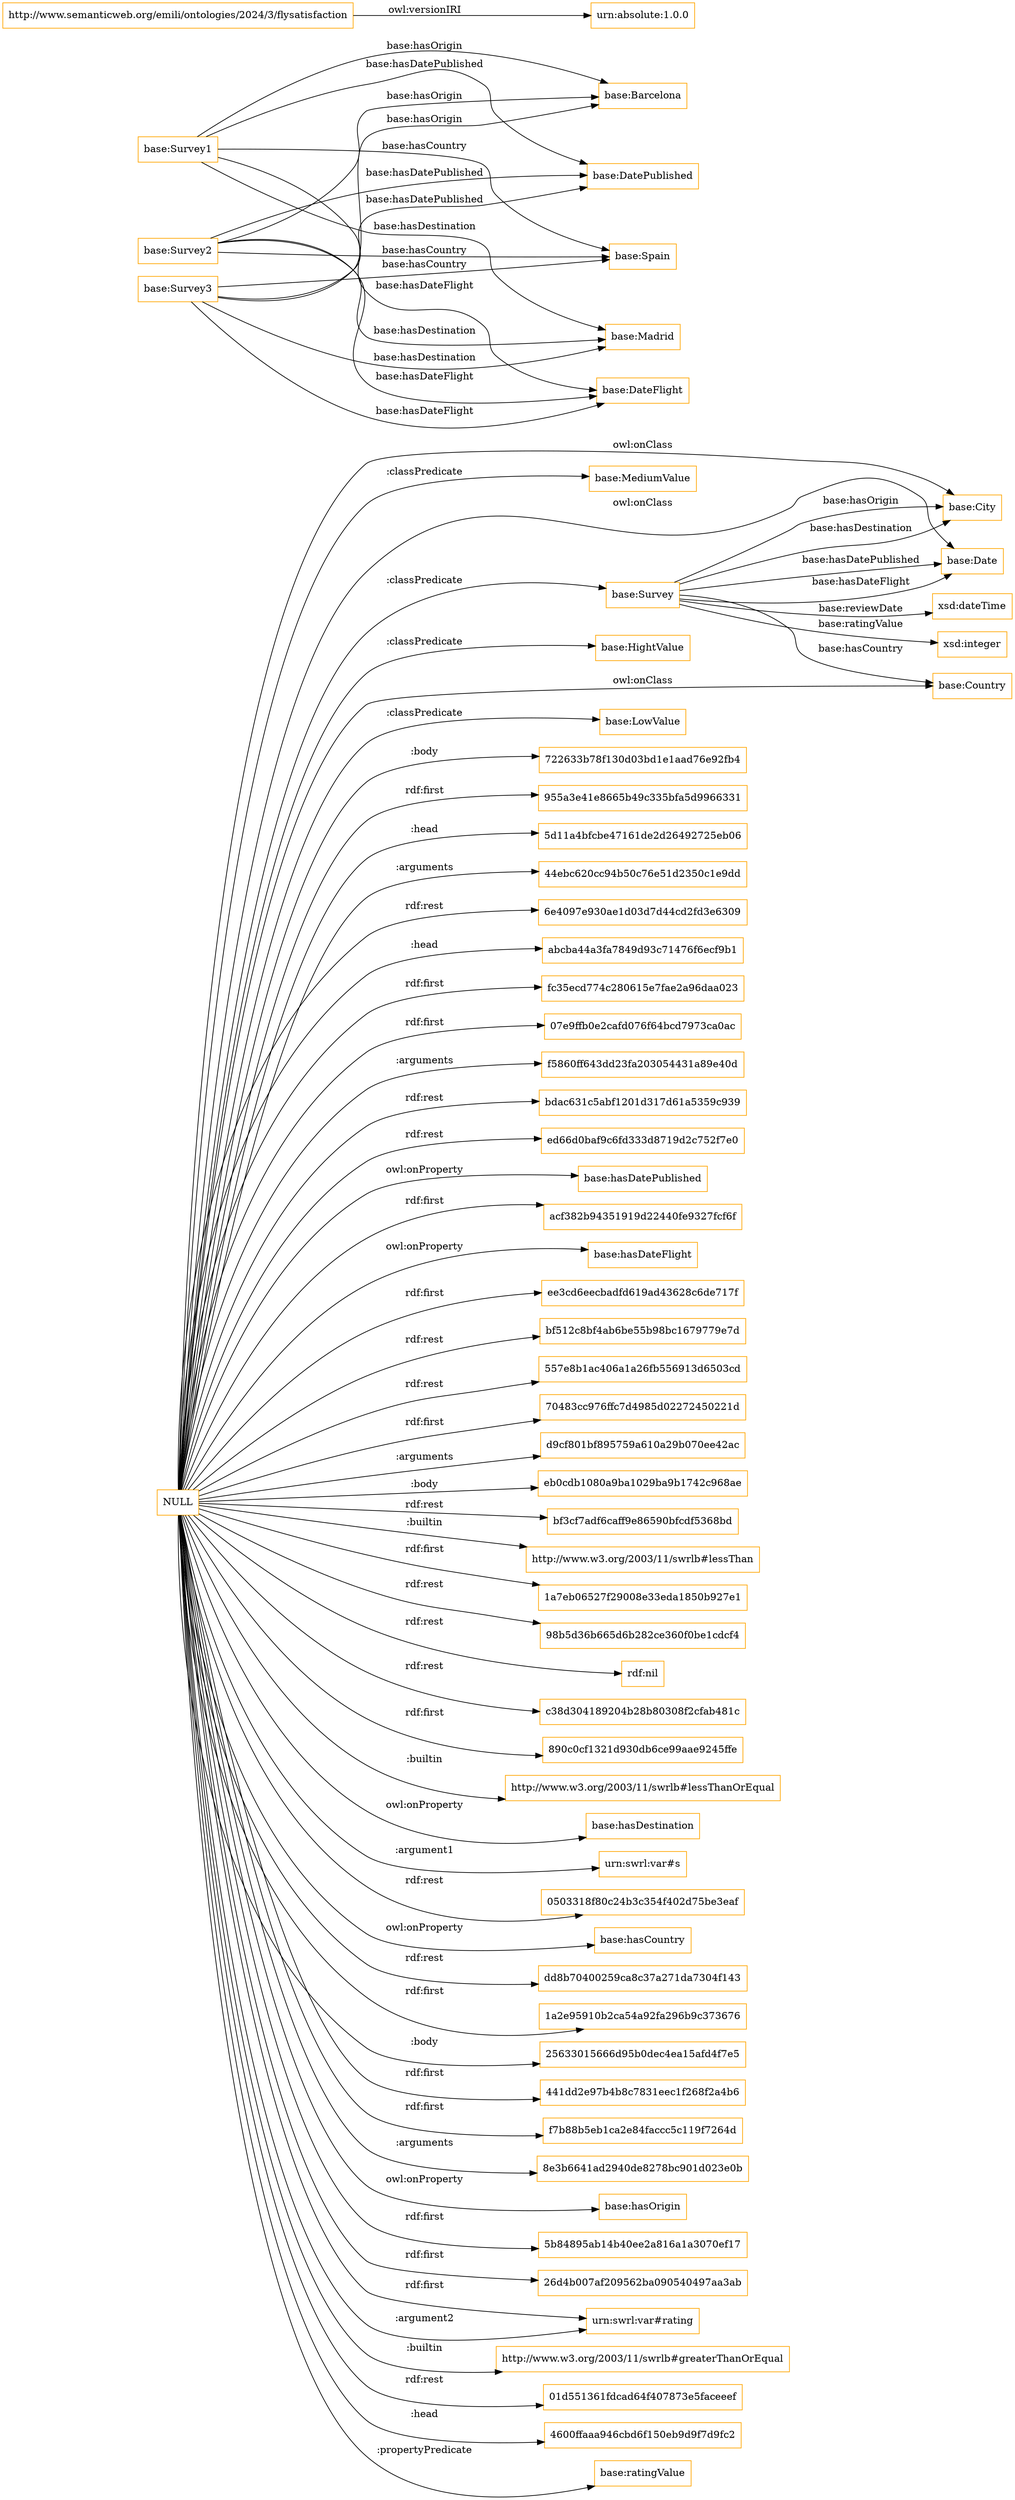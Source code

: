 digraph ar2dtool_diagram { 
rankdir=LR;
size="1501"
node [shape = rectangle, color="orange"]; "base:Date" "base:MediumValue" "base:City" "base:Survey" "base:HightValue" "base:Country" "base:LowValue" ; /*classes style*/
	"base:Survey1" -> "base:Barcelona" [ label = "base:hasOrigin" ];
	"base:Survey1" -> "base:Madrid" [ label = "base:hasDestination" ];
	"base:Survey1" -> "base:DatePublished" [ label = "base:hasDatePublished" ];
	"base:Survey1" -> "base:DateFlight" [ label = "base:hasDateFlight" ];
	"base:Survey1" -> "base:Spain" [ label = "base:hasCountry" ];
	"http://www.semanticweb.org/emili/ontologies/2024/3/flysatisfaction" -> "urn:absolute:1.0.0" [ label = "owl:versionIRI" ];
	"base:Survey2" -> "base:Barcelona" [ label = "base:hasOrigin" ];
	"base:Survey2" -> "base:Madrid" [ label = "base:hasDestination" ];
	"base:Survey2" -> "base:DatePublished" [ label = "base:hasDatePublished" ];
	"base:Survey2" -> "base:DateFlight" [ label = "base:hasDateFlight" ];
	"base:Survey2" -> "base:Spain" [ label = "base:hasCountry" ];
	"NULL" -> "722633b78f130d03bd1e1aad76e92fb4" [ label = ":body" ];
	"NULL" -> "955a3e41e8665b49c335bfa5d9966331" [ label = "rdf:first" ];
	"NULL" -> "5d11a4bfcbe47161de2d26492725eb06" [ label = ":head" ];
	"NULL" -> "44ebc620cc94b50c76e51d2350c1e9dd" [ label = ":arguments" ];
	"NULL" -> "base:Date" [ label = "owl:onClass" ];
	"NULL" -> "6e4097e930ae1d03d7d44cd2fd3e6309" [ label = "rdf:rest" ];
	"NULL" -> "abcba44a3fa7849d93c71476f6ecf9b1" [ label = ":head" ];
	"NULL" -> "fc35ecd774c280615e7fae2a96daa023" [ label = "rdf:first" ];
	"NULL" -> "07e9ffb0e2cafd076f64bcd7973ca0ac" [ label = "rdf:first" ];
	"NULL" -> "f5860ff643dd23fa203054431a89e40d" [ label = ":arguments" ];
	"NULL" -> "base:Survey" [ label = ":classPredicate" ];
	"NULL" -> "bdac631c5abf1201d317d61a5359c939" [ label = "rdf:rest" ];
	"NULL" -> "ed66d0baf9c6fd333d8719d2c752f7e0" [ label = "rdf:rest" ];
	"NULL" -> "base:hasDatePublished" [ label = "owl:onProperty" ];
	"NULL" -> "acf382b94351919d22440fe9327fcf6f" [ label = "rdf:first" ];
	"NULL" -> "base:hasDateFlight" [ label = "owl:onProperty" ];
	"NULL" -> "ee3cd6eecbadfd619ad43628c6de717f" [ label = "rdf:first" ];
	"NULL" -> "bf512c8bf4ab6be55b98bc1679779e7d" [ label = "rdf:rest" ];
	"NULL" -> "557e8b1ac406a1a26fb556913d6503cd" [ label = "rdf:rest" ];
	"NULL" -> "70483cc976ffc7d4985d02272450221d" [ label = "rdf:first" ];
	"NULL" -> "d9cf801bf895759a610a29b070ee42ac" [ label = ":arguments" ];
	"NULL" -> "eb0cdb1080a9ba1029ba9b1742c968ae" [ label = ":body" ];
	"NULL" -> "bf3cf7adf6caff9e86590bfcdf5368bd" [ label = "rdf:rest" ];
	"NULL" -> "base:Country" [ label = "owl:onClass" ];
	"NULL" -> "http://www.w3.org/2003/11/swrlb#lessThan" [ label = ":builtin" ];
	"NULL" -> "1a7eb06527f29008e33eda1850b927e1" [ label = "rdf:first" ];
	"NULL" -> "98b5d36b665d6b282ce360f0be1cdcf4" [ label = "rdf:rest" ];
	"NULL" -> "rdf:nil" [ label = "rdf:rest" ];
	"NULL" -> "c38d304189204b28b80308f2cfab481c" [ label = "rdf:rest" ];
	"NULL" -> "890c0cf1321d930db6ce99aae9245ffe" [ label = "rdf:first" ];
	"NULL" -> "http://www.w3.org/2003/11/swrlb#lessThanOrEqual" [ label = ":builtin" ];
	"NULL" -> "base:hasDestination" [ label = "owl:onProperty" ];
	"NULL" -> "urn:swrl:var#s" [ label = ":argument1" ];
	"NULL" -> "0503318f80c24b3c354f402d75be3eaf" [ label = "rdf:rest" ];
	"NULL" -> "base:hasCountry" [ label = "owl:onProperty" ];
	"NULL" -> "dd8b70400259ca8c37a271da7304f143" [ label = "rdf:rest" ];
	"NULL" -> "base:LowValue" [ label = ":classPredicate" ];
	"NULL" -> "1a2e95910b2ca54a92fa296b9c373676" [ label = "rdf:first" ];
	"NULL" -> "base:MediumValue" [ label = ":classPredicate" ];
	"NULL" -> "25633015666d95b0dec4ea15afd4f7e5" [ label = ":body" ];
	"NULL" -> "441dd2e97b4b8c7831eec1f268f2a4b6" [ label = "rdf:first" ];
	"NULL" -> "f7b88b5eb1ca2e84faccc5c119f7264d" [ label = "rdf:first" ];
	"NULL" -> "8e3b6641ad2940de8278bc901d023e0b" [ label = ":arguments" ];
	"NULL" -> "base:City" [ label = "owl:onClass" ];
	"NULL" -> "base:hasOrigin" [ label = "owl:onProperty" ];
	"NULL" -> "5b84895ab14b40ee2a816a1a3070ef17" [ label = "rdf:first" ];
	"NULL" -> "26d4b007af209562ba090540497aa3ab" [ label = "rdf:first" ];
	"NULL" -> "urn:swrl:var#rating" [ label = "rdf:first" ];
	"NULL" -> "http://www.w3.org/2003/11/swrlb#greaterThanOrEqual" [ label = ":builtin" ];
	"NULL" -> "base:HightValue" [ label = ":classPredicate" ];
	"NULL" -> "urn:swrl:var#rating" [ label = ":argument2" ];
	"NULL" -> "01d551361fdcad64f407873e5faceeef" [ label = "rdf:rest" ];
	"NULL" -> "4600ffaaa946cbd6f150eb9d9f7d9fc2" [ label = ":head" ];
	"NULL" -> "base:ratingValue" [ label = ":propertyPredicate" ];
	"base:Survey3" -> "base:Barcelona" [ label = "base:hasOrigin" ];
	"base:Survey3" -> "base:Madrid" [ label = "base:hasDestination" ];
	"base:Survey3" -> "base:DatePublished" [ label = "base:hasDatePublished" ];
	"base:Survey3" -> "base:DateFlight" [ label = "base:hasDateFlight" ];
	"base:Survey3" -> "base:Spain" [ label = "base:hasCountry" ];
	"base:Survey" -> "base:City" [ label = "base:hasDestination" ];
	"base:Survey" -> "base:Date" [ label = "base:hasDateFlight" ];
	"base:Survey" -> "base:Date" [ label = "base:hasDatePublished" ];
	"base:Survey" -> "base:Country" [ label = "base:hasCountry" ];
	"base:Survey" -> "xsd:dateTime" [ label = "base:reviewDate" ];
	"base:Survey" -> "base:City" [ label = "base:hasOrigin" ];
	"base:Survey" -> "xsd:integer" [ label = "base:ratingValue" ];

}
